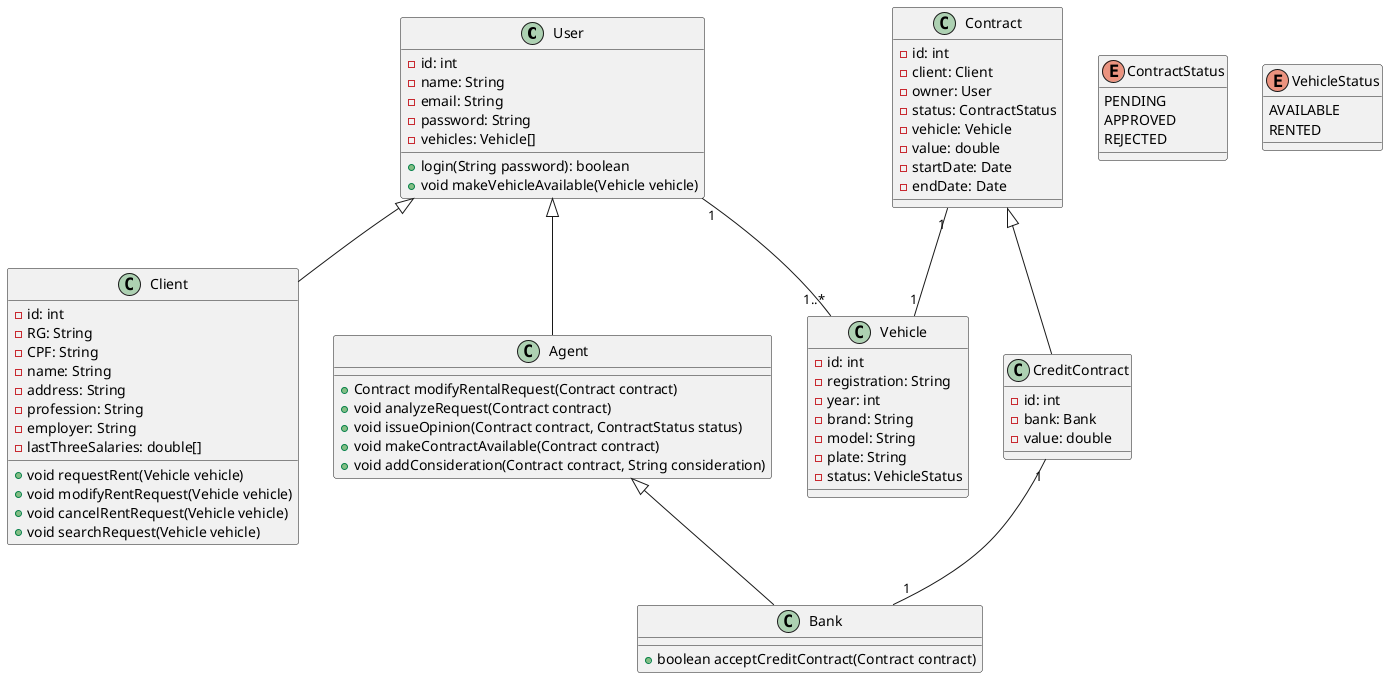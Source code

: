 @startuml

class User {
    -id: int
    -name: String
    -email: String
    -password: String
    -vehicles: Vehicle[]
    +login(String password): boolean
    +void makeVehicleAvailable(Vehicle vehicle)
}

class Client {
    -id: int
    -RG: String
    -CPF: String
    -name: String
    -address: String
    -profession: String
    -employer: String
    -lastThreeSalaries: double[]
    +void requestRent(Vehicle vehicle)
    +void modifyRentRequest(Vehicle vehicle)
    +void cancelRentRequest(Vehicle vehicle)
    +void searchRequest(Vehicle vehicle)
}


class Agent {
    +Contract modifyRentalRequest(Contract contract)
    +void analyzeRequest(Contract contract)
    +void issueOpinion(Contract contract, ContractStatus status)
    +void makeContractAvailable(Contract contract)
    +void addConsideration(Contract contract, String consideration)
}

class Bank {
    +boolean acceptCreditContract(Contract contract)
}

class Contract {
    -id: int
    -client: Client
    -owner: User
    -status: ContractStatus
    -vehicle: Vehicle
    -value: double
    -startDate: Date
    -endDate: Date
}

class CreditContract {
    -id: int
    -bank: Bank
    -value: double
}

class Vehicle {
    -id: int
    -registration: String
    -year: int
    -brand: String
    -model: String
    -plate: String
    -status: VehicleStatus
}

enum ContractStatus {
    PENDING
    APPROVED
    REJECTED
}

enum VehicleStatus {
    AVAILABLE
    RENTED
}

User <|-- Agent
User <|-- Client
User "1" -- "1..*" Vehicle
Contract <|-- CreditContract
CreditContract "1" -- "1" Bank
Contract "1" -- "1" Vehicle
Agent <|-- Bank
@enduml